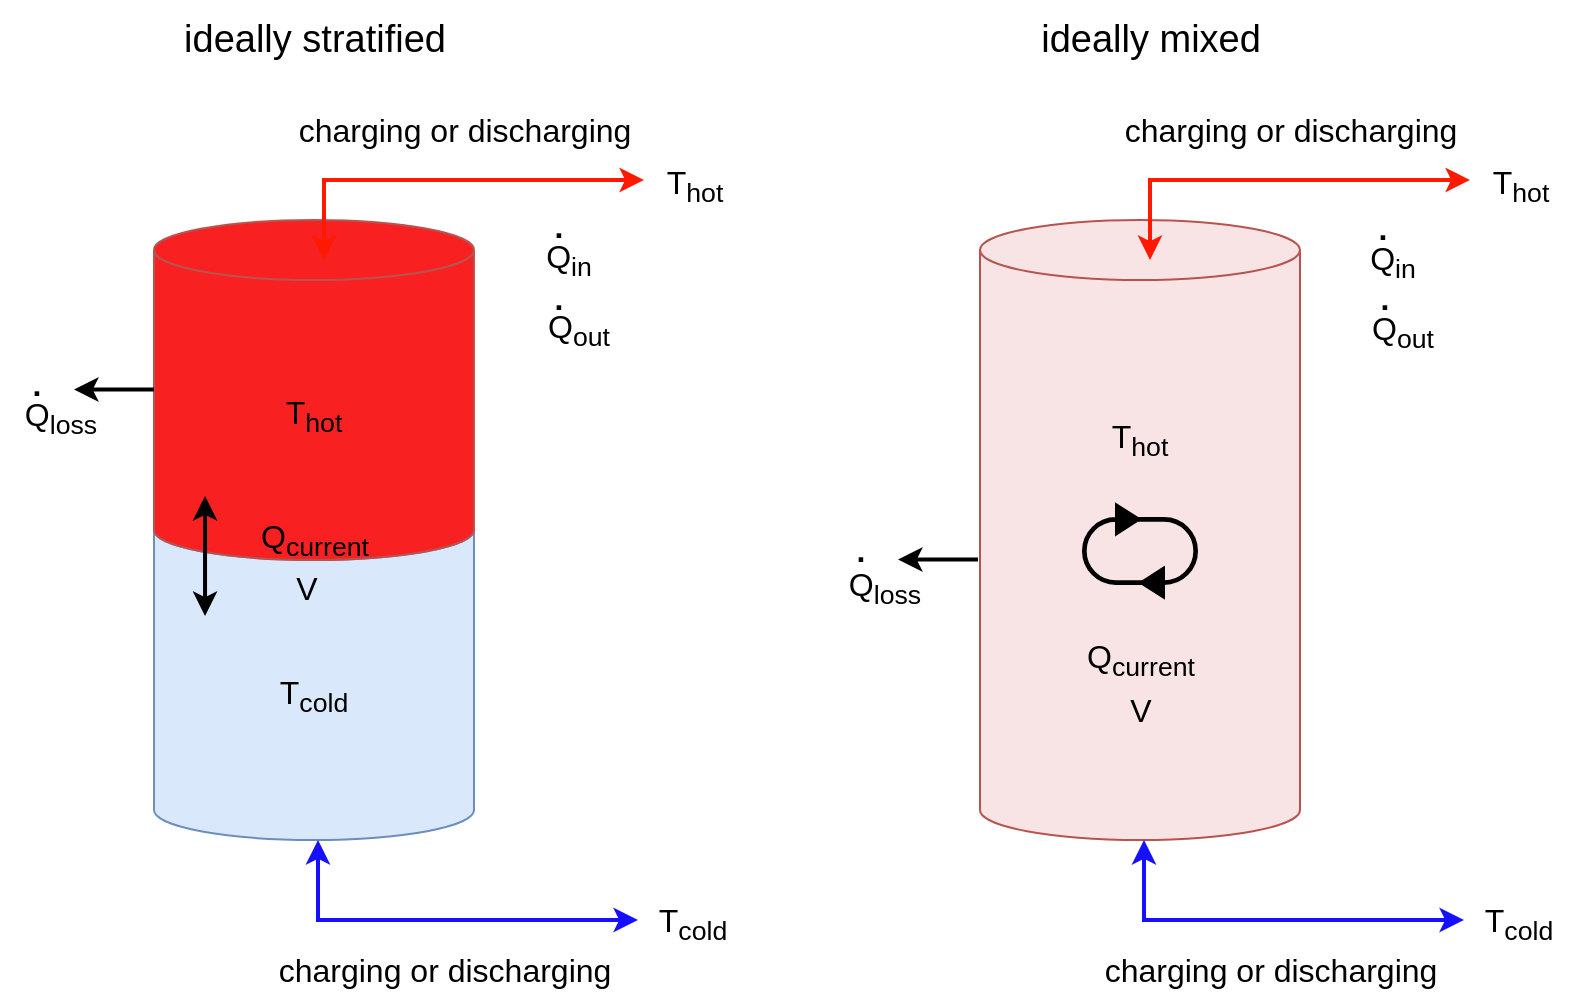 <mxfile version="20.6.2" type="device"><diagram id="YsYjuw4-K3VEtN23rA2l" name="Seite-1"><mxGraphModel dx="970" dy="659" grid="1" gridSize="10" guides="1" tooltips="1" connect="1" arrows="1" fold="1" page="1" pageScale="1" pageWidth="827" pageHeight="1169" math="0" shadow="0"><root><mxCell id="0"/><mxCell id="1" parent="0"/><mxCell id="4VjE70EXyhKi4Ejbgeu8-1" value="&lt;font style=&quot;font-size: 16px;&quot;&gt;T&lt;sub&gt;cold&lt;/sub&gt;&lt;/font&gt;" style="shape=cylinder3;whiteSpace=wrap;html=1;boundedLbl=1;backgroundOutline=1;size=15;fillColor=#dae8fc;strokeColor=#6c8ebf;" parent="1" vertex="1"><mxGeometry x="210" y="340" width="160" height="170" as="geometry"/></mxCell><mxCell id="4VjE70EXyhKi4Ejbgeu8-2" value="&lt;font style=&quot;font-size: 16px;&quot;&gt;T&lt;sub&gt;hot&lt;/sub&gt;&lt;/font&gt;" style="shape=cylinder3;whiteSpace=wrap;html=1;boundedLbl=1;backgroundOutline=1;size=15;fillColor=#F82020;strokeColor=#b85450;gradientColor=none;" parent="1" vertex="1"><mxGeometry x="210" y="200" width="160" height="170" as="geometry"/></mxCell><mxCell id="4VjE70EXyhKi4Ejbgeu8-3" value="" style="endArrow=classic;html=1;rounded=0;fontSize=16;startArrow=classic;startFill=1;strokeWidth=2;strokeColor=#FF1900;endFill=1;" parent="1" edge="1"><mxGeometry width="50" height="50" relative="1" as="geometry"><mxPoint x="295" y="220" as="sourcePoint"/><mxPoint x="455" y="180" as="targetPoint"/><Array as="points"><mxPoint x="295" y="180"/></Array></mxGeometry></mxCell><mxCell id="4VjE70EXyhKi4Ejbgeu8-5" value="" style="endArrow=classic;html=1;rounded=0;fontSize=16;startArrow=classic;startFill=1;strokeWidth=2;strokeColor=#170FFF;endFill=1;" parent="1" edge="1"><mxGeometry width="50" height="50" relative="1" as="geometry"><mxPoint x="292" y="510" as="sourcePoint"/><mxPoint x="452" y="550" as="targetPoint"/><Array as="points"><mxPoint x="292" y="550"/></Array></mxGeometry></mxCell><mxCell id="4VjE70EXyhKi4Ejbgeu8-6" value="" style="endArrow=classic;startArrow=classic;html=1;rounded=0;strokeColor=#000000;strokeWidth=2;fontSize=16;" parent="1" edge="1"><mxGeometry width="50" height="50" relative="1" as="geometry"><mxPoint x="235.52" y="398" as="sourcePoint"/><mxPoint x="235.52" y="338" as="targetPoint"/></mxGeometry></mxCell><mxCell id="4VjE70EXyhKi4Ejbgeu8-9" value="charging or discharging" style="text;html=1;align=center;verticalAlign=middle;resizable=0;points=[];autosize=1;strokeColor=none;fillColor=none;fontSize=16;" parent="1" vertex="1"><mxGeometry x="270" y="140" width="190" height="30" as="geometry"/></mxCell><mxCell id="4VjE70EXyhKi4Ejbgeu8-10" value="charging or discharging" style="text;html=1;align=center;verticalAlign=middle;resizable=0;points=[];autosize=1;strokeColor=none;fillColor=none;fontSize=16;" parent="1" vertex="1"><mxGeometry x="260" y="560" width="190" height="30" as="geometry"/></mxCell><mxCell id="4VjE70EXyhKi4Ejbgeu8-11" value="T&lt;sub&gt;hot&lt;/sub&gt;" style="text;html=1;align=center;verticalAlign=middle;resizable=0;points=[];autosize=1;strokeColor=none;fillColor=none;fontSize=16;" parent="1" vertex="1"><mxGeometry x="455" y="163" width="50" height="40" as="geometry"/></mxCell><mxCell id="4VjE70EXyhKi4Ejbgeu8-12" value="T&lt;sub&gt;cold&lt;br&gt;&lt;/sub&gt;" style="text;html=1;align=center;verticalAlign=middle;resizable=0;points=[];autosize=1;strokeColor=none;fillColor=none;fontSize=16;" parent="1" vertex="1"><mxGeometry x="449" y="532" width="60" height="40" as="geometry"/></mxCell><mxCell id="4VjE70EXyhKi4Ejbgeu8-15" value="Q&lt;sub&gt;current&lt;/sub&gt;" style="text;html=1;align=center;verticalAlign=middle;resizable=0;points=[];autosize=1;strokeColor=none;fillColor=none;fontSize=16;" parent="1" vertex="1"><mxGeometry x="250" y="340" width="80" height="40" as="geometry"/></mxCell><mxCell id="4VjE70EXyhKi4Ejbgeu8-16" value="Q&lt;sub&gt;in&lt;/sub&gt;" style="text;html=1;align=center;verticalAlign=middle;resizable=0;points=[];autosize=1;strokeColor=none;fillColor=none;fontSize=16;" parent="1" vertex="1"><mxGeometry x="392" y="200" width="50" height="40" as="geometry"/></mxCell><mxCell id="4VjE70EXyhKi4Ejbgeu8-17" value="Q&lt;sub&gt;out&lt;/sub&gt;" style="text;html=1;align=center;verticalAlign=middle;resizable=0;points=[];autosize=1;strokeColor=none;fillColor=none;fontSize=16;" parent="1" vertex="1"><mxGeometry x="397" y="235" width="50" height="40" as="geometry"/></mxCell><mxCell id="4VjE70EXyhKi4Ejbgeu8-18" value="." style="text;html=1;align=center;verticalAlign=middle;resizable=0;points=[];autosize=1;strokeColor=none;fillColor=none;fontSize=16;fontStyle=1" parent="1" vertex="1"><mxGeometry x="397" y="224" width="30" height="30" as="geometry"/></mxCell><mxCell id="4VjE70EXyhKi4Ejbgeu8-19" value="." style="text;html=1;align=center;verticalAlign=middle;resizable=0;points=[];autosize=1;strokeColor=none;fillColor=none;fontSize=16;fontStyle=1" parent="1" vertex="1"><mxGeometry x="397" y="188" width="30" height="30" as="geometry"/></mxCell><mxCell id="4VjE70EXyhKi4Ejbgeu8-20" value="V" style="text;html=1;align=center;verticalAlign=middle;resizable=0;points=[];autosize=1;strokeColor=none;fillColor=none;fontSize=16;" parent="1" vertex="1"><mxGeometry x="271" y="369" width="30" height="30" as="geometry"/></mxCell><mxCell id="4U0HiwfA5py3OEMbHfPo-2" value="&lt;font style=&quot;font-size: 16px;&quot;&gt;T&lt;sub&gt;hot&lt;br&gt;&lt;br&gt;&lt;br&gt;&lt;br&gt;&lt;br&gt;&lt;br&gt;&lt;/sub&gt;&lt;/font&gt;" style="shape=cylinder3;whiteSpace=wrap;html=1;boundedLbl=1;backgroundOutline=1;size=15;fillColor=#F8E4E4;strokeColor=#b85450;gradientColor=none;" parent="1" vertex="1"><mxGeometry x="623" y="200" width="160" height="310" as="geometry"/></mxCell><mxCell id="4U0HiwfA5py3OEMbHfPo-3" value="" style="endArrow=classic;html=1;rounded=0;fontSize=16;startArrow=classic;startFill=1;strokeWidth=2;strokeColor=#FF1900;endFill=1;" parent="1" edge="1"><mxGeometry width="50" height="50" relative="1" as="geometry"><mxPoint x="708" y="220" as="sourcePoint"/><mxPoint x="868" y="180" as="targetPoint"/><Array as="points"><mxPoint x="708" y="180"/></Array></mxGeometry></mxCell><mxCell id="4U0HiwfA5py3OEMbHfPo-4" value="" style="endArrow=classic;html=1;rounded=0;fontSize=16;startArrow=classic;startFill=1;strokeWidth=2;strokeColor=#170FFF;endFill=1;" parent="1" edge="1"><mxGeometry width="50" height="50" relative="1" as="geometry"><mxPoint x="705" y="510" as="sourcePoint"/><mxPoint x="865" y="550" as="targetPoint"/><Array as="points"><mxPoint x="705" y="550"/></Array></mxGeometry></mxCell><mxCell id="4U0HiwfA5py3OEMbHfPo-6" value="charging or discharging" style="text;html=1;align=center;verticalAlign=middle;resizable=0;points=[];autosize=1;strokeColor=none;fillColor=none;fontSize=16;" parent="1" vertex="1"><mxGeometry x="683" y="140" width="190" height="30" as="geometry"/></mxCell><mxCell id="4U0HiwfA5py3OEMbHfPo-7" value="charging or discharging" style="text;html=1;align=center;verticalAlign=middle;resizable=0;points=[];autosize=1;strokeColor=none;fillColor=none;fontSize=16;" parent="1" vertex="1"><mxGeometry x="673" y="560" width="190" height="30" as="geometry"/></mxCell><mxCell id="4U0HiwfA5py3OEMbHfPo-8" value="T&lt;sub&gt;hot&lt;/sub&gt;" style="text;html=1;align=center;verticalAlign=middle;resizable=0;points=[];autosize=1;strokeColor=none;fillColor=none;fontSize=16;" parent="1" vertex="1"><mxGeometry x="868" y="163" width="50" height="40" as="geometry"/></mxCell><mxCell id="4U0HiwfA5py3OEMbHfPo-9" value="T&lt;sub&gt;cold&lt;br&gt;&lt;/sub&gt;" style="text;html=1;align=center;verticalAlign=middle;resizable=0;points=[];autosize=1;strokeColor=none;fillColor=none;fontSize=16;" parent="1" vertex="1"><mxGeometry x="862" y="532" width="60" height="40" as="geometry"/></mxCell><mxCell id="4U0HiwfA5py3OEMbHfPo-11" value="Q&lt;sub&gt;in&lt;/sub&gt;" style="text;html=1;align=center;verticalAlign=middle;resizable=0;points=[];autosize=1;strokeColor=none;fillColor=none;fontSize=16;" parent="1" vertex="1"><mxGeometry x="804" y="201" width="50" height="40" as="geometry"/></mxCell><mxCell id="4U0HiwfA5py3OEMbHfPo-12" value="Q&lt;sub&gt;out&lt;/sub&gt;" style="text;html=1;align=center;verticalAlign=middle;resizable=0;points=[];autosize=1;strokeColor=none;fillColor=none;fontSize=16;" parent="1" vertex="1"><mxGeometry x="809" y="236" width="50" height="40" as="geometry"/></mxCell><mxCell id="4U0HiwfA5py3OEMbHfPo-13" value="." style="text;html=1;align=center;verticalAlign=middle;resizable=0;points=[];autosize=1;strokeColor=none;fillColor=none;fontSize=16;fontStyle=1" parent="1" vertex="1"><mxGeometry x="810" y="224" width="30" height="30" as="geometry"/></mxCell><mxCell id="4U0HiwfA5py3OEMbHfPo-14" value="." style="text;html=1;align=center;verticalAlign=middle;resizable=0;points=[];autosize=1;strokeColor=none;fillColor=none;fontSize=16;fontStyle=1" parent="1" vertex="1"><mxGeometry x="809" y="189" width="30" height="30" as="geometry"/></mxCell><mxCell id="4U0HiwfA5py3OEMbHfPo-16" value="Q&lt;sub&gt;current&lt;/sub&gt;" style="text;html=1;align=center;verticalAlign=middle;resizable=0;points=[];autosize=1;strokeColor=none;fillColor=none;fontSize=16;" parent="1" vertex="1"><mxGeometry x="663" y="400" width="80" height="40" as="geometry"/></mxCell><mxCell id="4U0HiwfA5py3OEMbHfPo-17" value="V" style="text;html=1;align=center;verticalAlign=middle;resizable=0;points=[];autosize=1;strokeColor=none;fillColor=none;fontSize=16;" parent="1" vertex="1"><mxGeometry x="688" y="430" width="30" height="30" as="geometry"/></mxCell><mxCell id="4U0HiwfA5py3OEMbHfPo-18" value="ideally stratified" style="text;html=1;align=center;verticalAlign=middle;resizable=0;points=[];autosize=1;strokeColor=none;fillColor=none;fontSize=19;" parent="1" vertex="1"><mxGeometry x="215" y="90" width="150" height="40" as="geometry"/></mxCell><mxCell id="4U0HiwfA5py3OEMbHfPo-19" value="ideally&amp;nbsp;mixed" style="text;html=1;align=center;verticalAlign=middle;resizable=0;points=[];autosize=1;strokeColor=none;fillColor=none;fontSize=19;" parent="1" vertex="1"><mxGeometry x="643" y="90" width="130" height="40" as="geometry"/></mxCell><mxCell id="4U0HiwfA5py3OEMbHfPo-23" value="" style="html=1;shadow=0;dashed=0;align=center;verticalAlign=middle;shape=mxgraph.arrows2.uTurnArrow;dy=0.67;arrowHead=15.33;dx2=11.94;fontSize=19;fillColor=#000000;fontColor=#000000;" parent="1" vertex="1"><mxGeometry x="674.5" y="342" width="30" height="40" as="geometry"/></mxCell><mxCell id="4U0HiwfA5py3OEMbHfPo-25" value="" style="html=1;shadow=0;dashed=0;align=center;verticalAlign=middle;shape=mxgraph.arrows2.uTurnArrow;dy=0.67;arrowHead=15.33;dx2=11.94;fontSize=19;fillColor=#000000;fontColor=#000000;rotation=-180;" parent="1" vertex="1"><mxGeometry x="702.5" y="349" width="29" height="40" as="geometry"/></mxCell><mxCell id="4U0HiwfA5py3OEMbHfPo-27" value="" style="endArrow=classic;startArrow=none;html=1;rounded=0;strokeColor=#000000;strokeWidth=2;fontSize=16;startFill=0;" parent="1" edge="1"><mxGeometry width="50" height="50" relative="1" as="geometry"><mxPoint x="210" y="284.76" as="sourcePoint"/><mxPoint x="170" y="284.76" as="targetPoint"/></mxGeometry></mxCell><mxCell id="4U0HiwfA5py3OEMbHfPo-28" value="Q&lt;sub&gt;loss&lt;/sub&gt;" style="text;html=1;align=center;verticalAlign=middle;resizable=0;points=[];autosize=1;strokeColor=none;fillColor=none;fontSize=16;" parent="1" vertex="1"><mxGeometry x="133" y="279" width="60" height="40" as="geometry"/></mxCell><mxCell id="4U0HiwfA5py3OEMbHfPo-29" value="." style="text;html=1;align=center;verticalAlign=middle;resizable=0;points=[];autosize=1;strokeColor=none;fillColor=none;fontSize=16;fontStyle=1" parent="1" vertex="1"><mxGeometry x="136" y="267" width="30" height="30" as="geometry"/></mxCell><mxCell id="4U0HiwfA5py3OEMbHfPo-30" value="" style="endArrow=classic;startArrow=none;html=1;rounded=0;strokeColor=#000000;strokeWidth=2;fontSize=16;startFill=0;" parent="1" edge="1"><mxGeometry width="50" height="50" relative="1" as="geometry"><mxPoint x="622" y="369.76" as="sourcePoint"/><mxPoint x="582" y="369.76" as="targetPoint"/></mxGeometry></mxCell><mxCell id="4U0HiwfA5py3OEMbHfPo-31" value="Q&lt;sub&gt;loss&lt;/sub&gt;" style="text;html=1;align=center;verticalAlign=middle;resizable=0;points=[];autosize=1;strokeColor=none;fillColor=none;fontSize=16;" parent="1" vertex="1"><mxGeometry x="545" y="364" width="60" height="40" as="geometry"/></mxCell><mxCell id="4U0HiwfA5py3OEMbHfPo-32" value="." style="text;html=1;align=center;verticalAlign=middle;resizable=0;points=[];autosize=1;strokeColor=none;fillColor=none;fontSize=16;fontStyle=1" parent="1" vertex="1"><mxGeometry x="548" y="350" width="30" height="30" as="geometry"/></mxCell></root></mxGraphModel></diagram></mxfile>